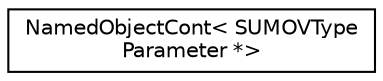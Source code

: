 digraph "Graphical Class Hierarchy"
{
  edge [fontname="Helvetica",fontsize="10",labelfontname="Helvetica",labelfontsize="10"];
  node [fontname="Helvetica",fontsize="10",shape=record];
  rankdir="LR";
  Node0 [label="NamedObjectCont\< SUMOVType\lParameter *\>",height=0.2,width=0.4,color="black", fillcolor="white", style="filled",URL="$d2/d4d/class_named_object_cont.html"];
}
